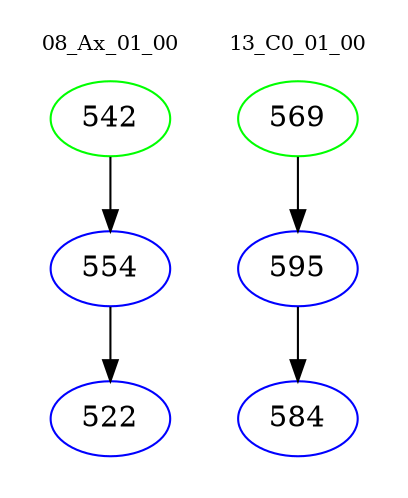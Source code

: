 digraph{
subgraph cluster_0 {
color = white
label = "08_Ax_01_00";
fontsize=10;
T0_542 [label="542", color="green"]
T0_542 -> T0_554 [color="black"]
T0_554 [label="554", color="blue"]
T0_554 -> T0_522 [color="black"]
T0_522 [label="522", color="blue"]
}
subgraph cluster_1 {
color = white
label = "13_C0_01_00";
fontsize=10;
T1_569 [label="569", color="green"]
T1_569 -> T1_595 [color="black"]
T1_595 [label="595", color="blue"]
T1_595 -> T1_584 [color="black"]
T1_584 [label="584", color="blue"]
}
}
